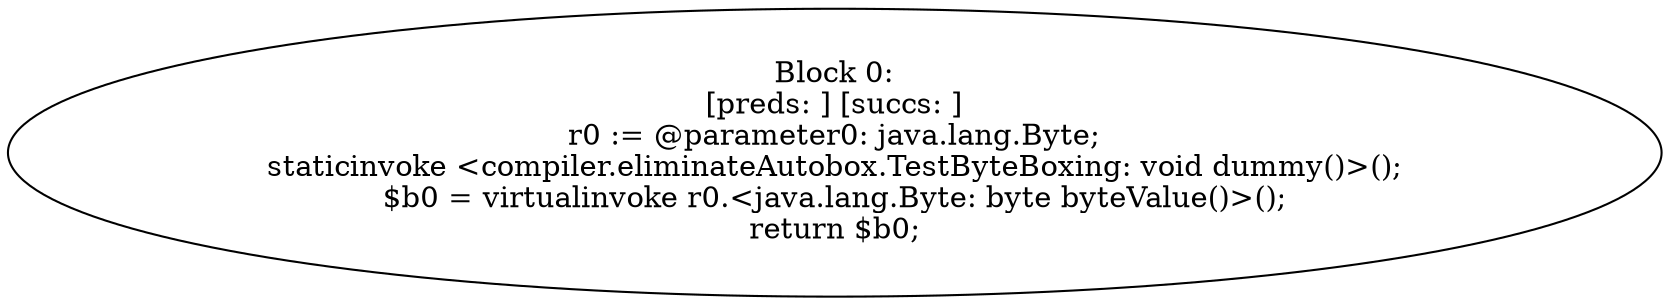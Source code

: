 digraph "unitGraph" {
    "Block 0:
[preds: ] [succs: ]
r0 := @parameter0: java.lang.Byte;
staticinvoke <compiler.eliminateAutobox.TestByteBoxing: void dummy()>();
$b0 = virtualinvoke r0.<java.lang.Byte: byte byteValue()>();
return $b0;
"
}
